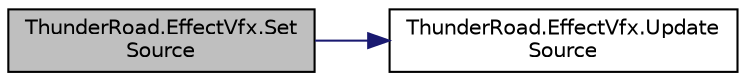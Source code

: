digraph "ThunderRoad.EffectVfx.SetSource"
{
 // LATEX_PDF_SIZE
  edge [fontname="Helvetica",fontsize="10",labelfontname="Helvetica",labelfontsize="10"];
  node [fontname="Helvetica",fontsize="10",shape=record];
  rankdir="LR";
  Node1 [label="ThunderRoad.EffectVfx.Set\lSource",height=0.2,width=0.4,color="black", fillcolor="grey75", style="filled", fontcolor="black",tooltip="Sets the source."];
  Node1 -> Node2 [color="midnightblue",fontsize="10",style="solid",fontname="Helvetica"];
  Node2 [label="ThunderRoad.EffectVfx.Update\lSource",height=0.2,width=0.4,color="black", fillcolor="white", style="filled",URL="$class_thunder_road_1_1_effect_vfx.html#a18f95ecedb60865ea069fb9f4c86aea0",tooltip="Updates the source."];
}

